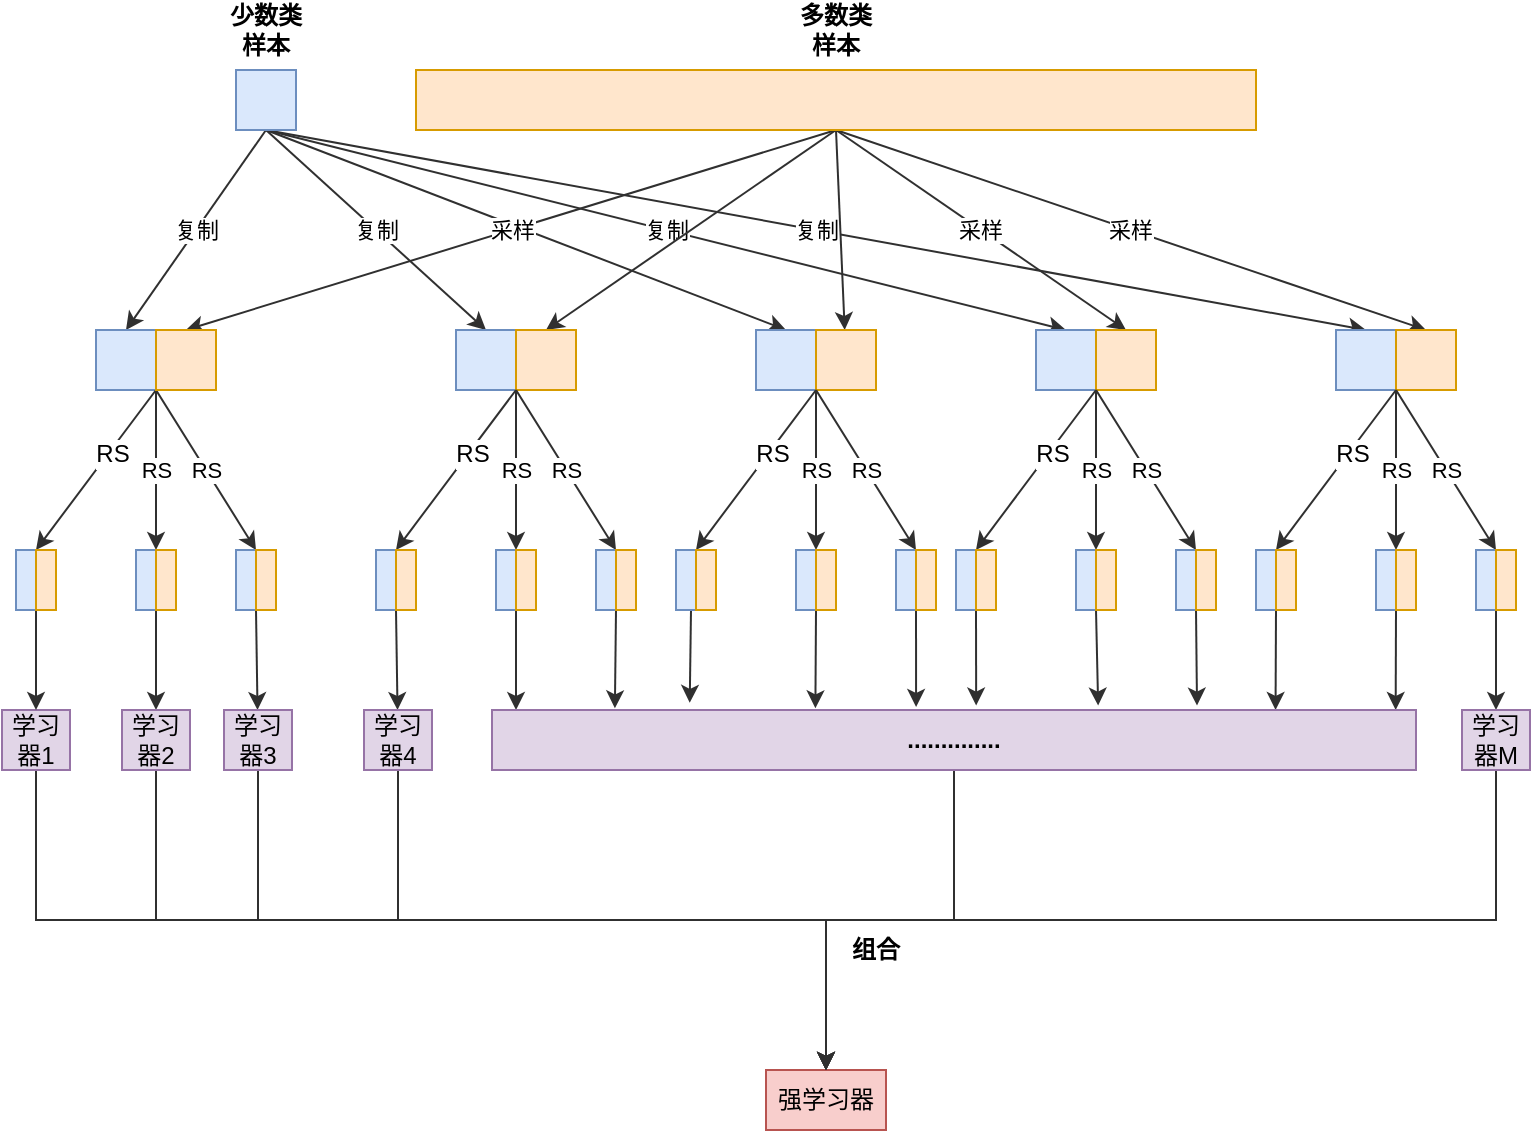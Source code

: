 <mxfile version="12.8.8" type="device"><diagram id="uQ7vKAcgP7keGvirDsCb" name="Page-1"><mxGraphModel dx="1808" dy="526" grid="1" gridSize="10" guides="1" tooltips="1" connect="1" arrows="1" fold="1" page="1" pageScale="1" pageWidth="827" pageHeight="1169" math="0" shadow="0"><root><mxCell id="0"/><mxCell id="1" parent="0"/><mxCell id="NA9mvOVwQHWCzF4gkVzp-16" value="复制" style="edgeStyle=none;rounded=0;orthogonalLoop=1;jettySize=auto;html=1;exitX=0.5;exitY=1;exitDx=0;exitDy=0;entryX=0.5;entryY=0;entryDx=0;entryDy=0;strokeColor=#303030;" edge="1" parent="1" source="NA9mvOVwQHWCzF4gkVzp-1" target="NA9mvOVwQHWCzF4gkVzp-3"><mxGeometry relative="1" as="geometry"/></mxCell><mxCell id="NA9mvOVwQHWCzF4gkVzp-17" value="复制" style="edgeStyle=none;rounded=0;orthogonalLoop=1;jettySize=auto;html=1;exitX=0.5;exitY=1;exitDx=0;exitDy=0;entryX=0.5;entryY=0;entryDx=0;entryDy=0;strokeColor=#303030;" edge="1" parent="1" source="NA9mvOVwQHWCzF4gkVzp-1" target="NA9mvOVwQHWCzF4gkVzp-5"><mxGeometry relative="1" as="geometry"/></mxCell><mxCell id="NA9mvOVwQHWCzF4gkVzp-18" value="" style="edgeStyle=none;rounded=0;orthogonalLoop=1;jettySize=auto;html=1;exitX=0.5;exitY=1;exitDx=0;exitDy=0;entryX=0.5;entryY=0;entryDx=0;entryDy=0;strokeColor=#303030;" edge="1" parent="1" source="NA9mvOVwQHWCzF4gkVzp-1" target="NA9mvOVwQHWCzF4gkVzp-7"><mxGeometry relative="1" as="geometry"/></mxCell><mxCell id="NA9mvOVwQHWCzF4gkVzp-19" value="复制" style="edgeStyle=none;rounded=0;orthogonalLoop=1;jettySize=auto;html=1;exitX=0.5;exitY=1;exitDx=0;exitDy=0;entryX=0.5;entryY=0;entryDx=0;entryDy=0;strokeColor=#303030;" edge="1" parent="1" source="NA9mvOVwQHWCzF4gkVzp-1" target="NA9mvOVwQHWCzF4gkVzp-9"><mxGeometry relative="1" as="geometry"/></mxCell><mxCell id="NA9mvOVwQHWCzF4gkVzp-20" value="复制" style="edgeStyle=none;rounded=0;orthogonalLoop=1;jettySize=auto;html=1;exitX=0.5;exitY=1;exitDx=0;exitDy=0;entryX=0.5;entryY=0;entryDx=0;entryDy=0;strokeColor=#303030;" edge="1" parent="1" source="NA9mvOVwQHWCzF4gkVzp-1" target="NA9mvOVwQHWCzF4gkVzp-11"><mxGeometry relative="1" as="geometry"/></mxCell><mxCell id="NA9mvOVwQHWCzF4gkVzp-1" value="" style="rounded=0;whiteSpace=wrap;html=1;fillColor=#dae8fc;strokeColor=#6c8ebf;" vertex="1" parent="1"><mxGeometry x="110" y="250" width="30" height="30" as="geometry"/></mxCell><mxCell id="NA9mvOVwQHWCzF4gkVzp-22" value="采样" style="edgeStyle=none;rounded=0;orthogonalLoop=1;jettySize=auto;html=1;exitX=0.5;exitY=1;exitDx=0;exitDy=0;entryX=0.5;entryY=0;entryDx=0;entryDy=0;strokeColor=#303030;" edge="1" parent="1" source="NA9mvOVwQHWCzF4gkVzp-2" target="NA9mvOVwQHWCzF4gkVzp-12"><mxGeometry relative="1" as="geometry"/></mxCell><mxCell id="NA9mvOVwQHWCzF4gkVzp-23" value="采样" style="edgeStyle=none;rounded=0;orthogonalLoop=1;jettySize=auto;html=1;exitX=0.5;exitY=1;exitDx=0;exitDy=0;entryX=0.5;entryY=0;entryDx=0;entryDy=0;strokeColor=#303030;" edge="1" parent="1" source="NA9mvOVwQHWCzF4gkVzp-2" target="NA9mvOVwQHWCzF4gkVzp-10"><mxGeometry relative="1" as="geometry"/></mxCell><mxCell id="NA9mvOVwQHWCzF4gkVzp-24" style="edgeStyle=none;rounded=0;orthogonalLoop=1;jettySize=auto;html=1;exitX=0.5;exitY=1;exitDx=0;exitDy=0;strokeColor=#303030;" edge="1" parent="1" source="NA9mvOVwQHWCzF4gkVzp-2" target="NA9mvOVwQHWCzF4gkVzp-8"><mxGeometry relative="1" as="geometry"/></mxCell><mxCell id="NA9mvOVwQHWCzF4gkVzp-25" style="edgeStyle=none;rounded=0;orthogonalLoop=1;jettySize=auto;html=1;exitX=0.5;exitY=1;exitDx=0;exitDy=0;entryX=0.5;entryY=0;entryDx=0;entryDy=0;strokeColor=#303030;" edge="1" parent="1" source="NA9mvOVwQHWCzF4gkVzp-2" target="NA9mvOVwQHWCzF4gkVzp-6"><mxGeometry relative="1" as="geometry"/></mxCell><mxCell id="NA9mvOVwQHWCzF4gkVzp-26" value="采样" style="edgeStyle=none;rounded=0;orthogonalLoop=1;jettySize=auto;html=1;exitX=0.5;exitY=1;exitDx=0;exitDy=0;entryX=0.5;entryY=0;entryDx=0;entryDy=0;strokeColor=#303030;" edge="1" parent="1" source="NA9mvOVwQHWCzF4gkVzp-2" target="NA9mvOVwQHWCzF4gkVzp-4"><mxGeometry relative="1" as="geometry"/></mxCell><mxCell id="NA9mvOVwQHWCzF4gkVzp-2" value="" style="rounded=0;whiteSpace=wrap;html=1;fillColor=#ffe6cc;strokeColor=#d79b00;" vertex="1" parent="1"><mxGeometry x="200" y="250" width="420" height="30" as="geometry"/></mxCell><mxCell id="NA9mvOVwQHWCzF4gkVzp-55" value="RS" style="edgeStyle=none;rounded=0;orthogonalLoop=1;jettySize=auto;html=1;exitX=1;exitY=1;exitDx=0;exitDy=0;entryX=1;entryY=0;entryDx=0;entryDy=0;strokeColor=#303030;" edge="1" parent="1" source="NA9mvOVwQHWCzF4gkVzp-3" target="NA9mvOVwQHWCzF4gkVzp-53"><mxGeometry relative="1" as="geometry"/></mxCell><mxCell id="NA9mvOVwQHWCzF4gkVzp-3" value="" style="rounded=0;whiteSpace=wrap;html=1;fillColor=#dae8fc;strokeColor=#6c8ebf;" vertex="1" parent="1"><mxGeometry x="40" y="380" width="30" height="30" as="geometry"/></mxCell><mxCell id="NA9mvOVwQHWCzF4gkVzp-48" style="rounded=0;orthogonalLoop=1;jettySize=auto;html=1;exitX=0;exitY=1;exitDx=0;exitDy=0;entryX=0;entryY=0;entryDx=0;entryDy=0;strokeColor=#303030;" edge="1" parent="1" source="NA9mvOVwQHWCzF4gkVzp-4" target="NA9mvOVwQHWCzF4gkVzp-47"><mxGeometry relative="1" as="geometry"/></mxCell><mxCell id="NA9mvOVwQHWCzF4gkVzp-49" value="RS" style="text;html=1;align=center;verticalAlign=middle;resizable=0;points=[];labelBackgroundColor=#ffffff;" vertex="1" connectable="0" parent="NA9mvOVwQHWCzF4gkVzp-48"><mxGeometry x="-0.221" y="1" relative="1" as="geometry"><mxPoint as="offset"/></mxGeometry></mxCell><mxCell id="NA9mvOVwQHWCzF4gkVzp-52" value="RS" style="edgeStyle=none;rounded=0;orthogonalLoop=1;jettySize=auto;html=1;exitX=0;exitY=1;exitDx=0;exitDy=0;entryX=0;entryY=0;entryDx=0;entryDy=0;strokeColor=#303030;" edge="1" parent="1" source="NA9mvOVwQHWCzF4gkVzp-4" target="NA9mvOVwQHWCzF4gkVzp-51"><mxGeometry relative="1" as="geometry"/></mxCell><mxCell id="NA9mvOVwQHWCzF4gkVzp-4" value="" style="rounded=0;whiteSpace=wrap;html=1;fillColor=#ffe6cc;strokeColor=#d79b00;" vertex="1" parent="1"><mxGeometry x="70" y="380" width="30" height="30" as="geometry"/></mxCell><mxCell id="NA9mvOVwQHWCzF4gkVzp-5" value="" style="rounded=0;whiteSpace=wrap;html=1;fillColor=#dae8fc;strokeColor=#6c8ebf;" vertex="1" parent="1"><mxGeometry x="220" y="380" width="30" height="30" as="geometry"/></mxCell><mxCell id="NA9mvOVwQHWCzF4gkVzp-6" value="" style="rounded=0;whiteSpace=wrap;html=1;fillColor=#ffe6cc;strokeColor=#d79b00;" vertex="1" parent="1"><mxGeometry x="250" y="380" width="30" height="30" as="geometry"/></mxCell><mxCell id="NA9mvOVwQHWCzF4gkVzp-7" value="" style="rounded=0;whiteSpace=wrap;html=1;fillColor=#dae8fc;strokeColor=#6c8ebf;" vertex="1" parent="1"><mxGeometry x="370" y="380" width="30" height="30" as="geometry"/></mxCell><mxCell id="NA9mvOVwQHWCzF4gkVzp-8" value="" style="rounded=0;whiteSpace=wrap;html=1;fillColor=#ffe6cc;strokeColor=#d79b00;" vertex="1" parent="1"><mxGeometry x="400" y="380" width="30" height="30" as="geometry"/></mxCell><mxCell id="NA9mvOVwQHWCzF4gkVzp-9" value="" style="rounded=0;whiteSpace=wrap;html=1;fillColor=#dae8fc;strokeColor=#6c8ebf;" vertex="1" parent="1"><mxGeometry x="510" y="380" width="30" height="30" as="geometry"/></mxCell><mxCell id="NA9mvOVwQHWCzF4gkVzp-10" value="" style="rounded=0;whiteSpace=wrap;html=1;fillColor=#ffe6cc;strokeColor=#d79b00;" vertex="1" parent="1"><mxGeometry x="540" y="380" width="30" height="30" as="geometry"/></mxCell><mxCell id="NA9mvOVwQHWCzF4gkVzp-11" value="" style="rounded=0;whiteSpace=wrap;html=1;fillColor=#dae8fc;strokeColor=#6c8ebf;" vertex="1" parent="1"><mxGeometry x="660" y="380" width="30" height="30" as="geometry"/></mxCell><mxCell id="NA9mvOVwQHWCzF4gkVzp-12" value="" style="rounded=0;whiteSpace=wrap;html=1;fillColor=#ffe6cc;strokeColor=#d79b00;" vertex="1" parent="1"><mxGeometry x="690" y="380" width="30" height="30" as="geometry"/></mxCell><mxCell id="NA9mvOVwQHWCzF4gkVzp-27" value="少数类样本" style="text;html=1;strokeColor=none;fillColor=none;align=center;verticalAlign=middle;whiteSpace=wrap;rounded=0;fontStyle=1" vertex="1" parent="1"><mxGeometry x="105" y="220" width="40" height="20" as="geometry"/></mxCell><mxCell id="NA9mvOVwQHWCzF4gkVzp-28" value="多数类样本" style="text;html=1;strokeColor=none;fillColor=none;align=center;verticalAlign=middle;whiteSpace=wrap;rounded=0;fontStyle=1" vertex="1" parent="1"><mxGeometry x="390" y="220" width="40" height="20" as="geometry"/></mxCell><mxCell id="NA9mvOVwQHWCzF4gkVzp-128" style="edgeStyle=orthogonalEdgeStyle;rounded=0;orthogonalLoop=1;jettySize=auto;html=1;exitX=0.5;exitY=1;exitDx=0;exitDy=0;entryX=0.5;entryY=0;entryDx=0;entryDy=0;strokeColor=#303030;" edge="1" parent="1" source="NA9mvOVwQHWCzF4gkVzp-29" target="NA9mvOVwQHWCzF4gkVzp-39"><mxGeometry relative="1" as="geometry"/></mxCell><mxCell id="NA9mvOVwQHWCzF4gkVzp-29" value="学习器1" style="rounded=0;whiteSpace=wrap;html=1;fillColor=#e1d5e7;strokeColor=#9673a6;" vertex="1" parent="1"><mxGeometry x="-7" y="570" width="34" height="30" as="geometry"/></mxCell><mxCell id="NA9mvOVwQHWCzF4gkVzp-39" value="强学习器" style="rounded=0;whiteSpace=wrap;html=1;fillColor=#f8cecc;strokeColor=#b85450;" vertex="1" parent="1"><mxGeometry x="375" y="750" width="60" height="30" as="geometry"/></mxCell><mxCell id="NA9mvOVwQHWCzF4gkVzp-45" value="&lt;b&gt;组合&lt;/b&gt;" style="text;html=1;strokeColor=none;fillColor=none;align=center;verticalAlign=middle;whiteSpace=wrap;rounded=0;" vertex="1" parent="1"><mxGeometry x="410" y="680" width="40" height="20" as="geometry"/></mxCell><mxCell id="NA9mvOVwQHWCzF4gkVzp-116" style="edgeStyle=none;rounded=0;orthogonalLoop=1;jettySize=auto;html=1;exitX=1;exitY=1;exitDx=0;exitDy=0;strokeColor=#303030;" edge="1" parent="1" source="NA9mvOVwQHWCzF4gkVzp-46" target="NA9mvOVwQHWCzF4gkVzp-29"><mxGeometry relative="1" as="geometry"/></mxCell><mxCell id="NA9mvOVwQHWCzF4gkVzp-46" value="" style="rounded=0;whiteSpace=wrap;html=1;fillColor=#dae8fc;strokeColor=#6c8ebf;" vertex="1" parent="1"><mxGeometry y="490" width="10" height="30" as="geometry"/></mxCell><mxCell id="NA9mvOVwQHWCzF4gkVzp-47" value="" style="rounded=0;whiteSpace=wrap;html=1;fillColor=#ffe6cc;strokeColor=#d79b00;" vertex="1" parent="1"><mxGeometry x="10" y="490" width="10" height="30" as="geometry"/></mxCell><mxCell id="NA9mvOVwQHWCzF4gkVzp-50" value="" style="rounded=0;whiteSpace=wrap;html=1;fillColor=#dae8fc;strokeColor=#6c8ebf;" vertex="1" parent="1"><mxGeometry x="60" y="490" width="10" height="30" as="geometry"/></mxCell><mxCell id="NA9mvOVwQHWCzF4gkVzp-118" style="edgeStyle=none;rounded=0;orthogonalLoop=1;jettySize=auto;html=1;exitX=0;exitY=1;exitDx=0;exitDy=0;strokeColor=#303030;" edge="1" parent="1" source="NA9mvOVwQHWCzF4gkVzp-51" target="NA9mvOVwQHWCzF4gkVzp-117"><mxGeometry relative="1" as="geometry"/></mxCell><mxCell id="NA9mvOVwQHWCzF4gkVzp-51" value="" style="rounded=0;whiteSpace=wrap;html=1;fillColor=#ffe6cc;strokeColor=#d79b00;" vertex="1" parent="1"><mxGeometry x="70" y="490" width="10" height="30" as="geometry"/></mxCell><mxCell id="NA9mvOVwQHWCzF4gkVzp-120" style="edgeStyle=none;rounded=0;orthogonalLoop=1;jettySize=auto;html=1;exitX=1;exitY=1;exitDx=0;exitDy=0;strokeColor=#303030;" edge="1" parent="1" source="NA9mvOVwQHWCzF4gkVzp-53" target="NA9mvOVwQHWCzF4gkVzp-119"><mxGeometry relative="1" as="geometry"/></mxCell><mxCell id="NA9mvOVwQHWCzF4gkVzp-53" value="" style="rounded=0;whiteSpace=wrap;html=1;fillColor=#dae8fc;strokeColor=#6c8ebf;" vertex="1" parent="1"><mxGeometry x="110" y="490" width="10" height="30" as="geometry"/></mxCell><mxCell id="NA9mvOVwQHWCzF4gkVzp-54" value="" style="rounded=0;whiteSpace=wrap;html=1;fillColor=#ffe6cc;strokeColor=#d79b00;" vertex="1" parent="1"><mxGeometry x="120" y="490" width="10" height="30" as="geometry"/></mxCell><mxCell id="NA9mvOVwQHWCzF4gkVzp-76" value="RS" style="edgeStyle=none;rounded=0;orthogonalLoop=1;jettySize=auto;html=1;exitX=1;exitY=1;exitDx=0;exitDy=0;entryX=1;entryY=0;entryDx=0;entryDy=0;strokeColor=#303030;" edge="1" parent="1" target="NA9mvOVwQHWCzF4gkVzp-84"><mxGeometry relative="1" as="geometry"><mxPoint x="250" y="410.0" as="sourcePoint"/></mxGeometry></mxCell><mxCell id="NA9mvOVwQHWCzF4gkVzp-77" style="rounded=0;orthogonalLoop=1;jettySize=auto;html=1;exitX=0;exitY=1;exitDx=0;exitDy=0;entryX=0;entryY=0;entryDx=0;entryDy=0;strokeColor=#303030;" edge="1" parent="1" target="NA9mvOVwQHWCzF4gkVzp-81"><mxGeometry relative="1" as="geometry"><mxPoint x="250" y="410.0" as="sourcePoint"/></mxGeometry></mxCell><mxCell id="NA9mvOVwQHWCzF4gkVzp-78" value="RS" style="text;html=1;align=center;verticalAlign=middle;resizable=0;points=[];labelBackgroundColor=#ffffff;" vertex="1" connectable="0" parent="NA9mvOVwQHWCzF4gkVzp-77"><mxGeometry x="-0.221" y="1" relative="1" as="geometry"><mxPoint as="offset"/></mxGeometry></mxCell><mxCell id="NA9mvOVwQHWCzF4gkVzp-79" value="RS" style="edgeStyle=none;rounded=0;orthogonalLoop=1;jettySize=auto;html=1;exitX=0;exitY=1;exitDx=0;exitDy=0;entryX=0;entryY=0;entryDx=0;entryDy=0;strokeColor=#303030;" edge="1" parent="1" target="NA9mvOVwQHWCzF4gkVzp-83"><mxGeometry relative="1" as="geometry"><mxPoint x="250" y="410.0" as="sourcePoint"/></mxGeometry></mxCell><mxCell id="NA9mvOVwQHWCzF4gkVzp-80" value="" style="rounded=0;whiteSpace=wrap;html=1;fillColor=#dae8fc;strokeColor=#6c8ebf;" vertex="1" parent="1"><mxGeometry x="180" y="490" width="10" height="30" as="geometry"/></mxCell><mxCell id="NA9mvOVwQHWCzF4gkVzp-123" style="edgeStyle=none;rounded=0;orthogonalLoop=1;jettySize=auto;html=1;exitX=0;exitY=1;exitDx=0;exitDy=0;strokeColor=#303030;" edge="1" parent="1" source="NA9mvOVwQHWCzF4gkVzp-81" target="NA9mvOVwQHWCzF4gkVzp-121"><mxGeometry relative="1" as="geometry"/></mxCell><mxCell id="NA9mvOVwQHWCzF4gkVzp-81" value="" style="rounded=0;whiteSpace=wrap;html=1;fillColor=#ffe6cc;strokeColor=#d79b00;" vertex="1" parent="1"><mxGeometry x="190" y="490" width="10" height="30" as="geometry"/></mxCell><mxCell id="NA9mvOVwQHWCzF4gkVzp-82" value="" style="rounded=0;whiteSpace=wrap;html=1;fillColor=#dae8fc;strokeColor=#6c8ebf;" vertex="1" parent="1"><mxGeometry x="240" y="490" width="10" height="30" as="geometry"/></mxCell><mxCell id="NA9mvOVwQHWCzF4gkVzp-137" style="rounded=0;orthogonalLoop=1;jettySize=auto;html=1;exitX=0;exitY=1;exitDx=0;exitDy=0;entryX=0.026;entryY=0;entryDx=0;entryDy=0;entryPerimeter=0;strokeColor=#303030;" edge="1" parent="1" source="NA9mvOVwQHWCzF4gkVzp-83" target="NA9mvOVwQHWCzF4gkVzp-124"><mxGeometry relative="1" as="geometry"/></mxCell><mxCell id="NA9mvOVwQHWCzF4gkVzp-83" value="" style="rounded=0;whiteSpace=wrap;html=1;fillColor=#ffe6cc;strokeColor=#d79b00;" vertex="1" parent="1"><mxGeometry x="250" y="490" width="10" height="30" as="geometry"/></mxCell><mxCell id="NA9mvOVwQHWCzF4gkVzp-138" style="edgeStyle=none;rounded=0;orthogonalLoop=1;jettySize=auto;html=1;exitX=1;exitY=1;exitDx=0;exitDy=0;entryX=0.133;entryY=-0.028;entryDx=0;entryDy=0;entryPerimeter=0;strokeColor=#303030;" edge="1" parent="1" source="NA9mvOVwQHWCzF4gkVzp-84" target="NA9mvOVwQHWCzF4gkVzp-124"><mxGeometry relative="1" as="geometry"/></mxCell><mxCell id="NA9mvOVwQHWCzF4gkVzp-84" value="" style="rounded=0;whiteSpace=wrap;html=1;fillColor=#dae8fc;strokeColor=#6c8ebf;" vertex="1" parent="1"><mxGeometry x="290" y="490" width="10" height="30" as="geometry"/></mxCell><mxCell id="NA9mvOVwQHWCzF4gkVzp-85" value="" style="rounded=0;whiteSpace=wrap;html=1;fillColor=#ffe6cc;strokeColor=#d79b00;" vertex="1" parent="1"><mxGeometry x="300" y="490" width="10" height="30" as="geometry"/></mxCell><mxCell id="NA9mvOVwQHWCzF4gkVzp-86" value="RS" style="edgeStyle=none;rounded=0;orthogonalLoop=1;jettySize=auto;html=1;exitX=1;exitY=1;exitDx=0;exitDy=0;entryX=1;entryY=0;entryDx=0;entryDy=0;strokeColor=#303030;" edge="1" parent="1" target="NA9mvOVwQHWCzF4gkVzp-94"><mxGeometry relative="1" as="geometry"><mxPoint x="400" y="410.0" as="sourcePoint"/></mxGeometry></mxCell><mxCell id="NA9mvOVwQHWCzF4gkVzp-87" style="rounded=0;orthogonalLoop=1;jettySize=auto;html=1;exitX=0;exitY=1;exitDx=0;exitDy=0;entryX=0;entryY=0;entryDx=0;entryDy=0;strokeColor=#303030;" edge="1" parent="1" target="NA9mvOVwQHWCzF4gkVzp-91"><mxGeometry relative="1" as="geometry"><mxPoint x="400" y="410.0" as="sourcePoint"/></mxGeometry></mxCell><mxCell id="NA9mvOVwQHWCzF4gkVzp-88" value="RS" style="text;html=1;align=center;verticalAlign=middle;resizable=0;points=[];labelBackgroundColor=#ffffff;" vertex="1" connectable="0" parent="NA9mvOVwQHWCzF4gkVzp-87"><mxGeometry x="-0.221" y="1" relative="1" as="geometry"><mxPoint as="offset"/></mxGeometry></mxCell><mxCell id="NA9mvOVwQHWCzF4gkVzp-89" value="RS" style="edgeStyle=none;rounded=0;orthogonalLoop=1;jettySize=auto;html=1;exitX=0;exitY=1;exitDx=0;exitDy=0;entryX=0;entryY=0;entryDx=0;entryDy=0;strokeColor=#303030;" edge="1" parent="1" target="NA9mvOVwQHWCzF4gkVzp-93"><mxGeometry relative="1" as="geometry"><mxPoint x="400" y="410.0" as="sourcePoint"/></mxGeometry></mxCell><mxCell id="NA9mvOVwQHWCzF4gkVzp-139" style="edgeStyle=none;rounded=0;orthogonalLoop=1;jettySize=auto;html=1;exitX=0.75;exitY=1;exitDx=0;exitDy=0;entryX=0.214;entryY=-0.12;entryDx=0;entryDy=0;entryPerimeter=0;strokeColor=#303030;" edge="1" parent="1" source="NA9mvOVwQHWCzF4gkVzp-90" target="NA9mvOVwQHWCzF4gkVzp-124"><mxGeometry relative="1" as="geometry"/></mxCell><mxCell id="NA9mvOVwQHWCzF4gkVzp-90" value="" style="rounded=0;whiteSpace=wrap;html=1;fillColor=#dae8fc;strokeColor=#6c8ebf;" vertex="1" parent="1"><mxGeometry x="330" y="490" width="10" height="30" as="geometry"/></mxCell><mxCell id="NA9mvOVwQHWCzF4gkVzp-91" value="" style="rounded=0;whiteSpace=wrap;html=1;fillColor=#ffe6cc;strokeColor=#d79b00;" vertex="1" parent="1"><mxGeometry x="340" y="490" width="10" height="30" as="geometry"/></mxCell><mxCell id="NA9mvOVwQHWCzF4gkVzp-140" style="edgeStyle=none;rounded=0;orthogonalLoop=1;jettySize=auto;html=1;exitX=1;exitY=1;exitDx=0;exitDy=0;entryX=0.35;entryY=-0.028;entryDx=0;entryDy=0;entryPerimeter=0;strokeColor=#303030;" edge="1" parent="1" source="NA9mvOVwQHWCzF4gkVzp-92" target="NA9mvOVwQHWCzF4gkVzp-124"><mxGeometry relative="1" as="geometry"/></mxCell><mxCell id="NA9mvOVwQHWCzF4gkVzp-92" value="" style="rounded=0;whiteSpace=wrap;html=1;fillColor=#dae8fc;strokeColor=#6c8ebf;" vertex="1" parent="1"><mxGeometry x="390" y="490" width="10" height="30" as="geometry"/></mxCell><mxCell id="NA9mvOVwQHWCzF4gkVzp-93" value="" style="rounded=0;whiteSpace=wrap;html=1;fillColor=#ffe6cc;strokeColor=#d79b00;" vertex="1" parent="1"><mxGeometry x="400" y="490" width="10" height="30" as="geometry"/></mxCell><mxCell id="NA9mvOVwQHWCzF4gkVzp-94" value="" style="rounded=0;whiteSpace=wrap;html=1;fillColor=#dae8fc;strokeColor=#6c8ebf;" vertex="1" parent="1"><mxGeometry x="440" y="490" width="10" height="30" as="geometry"/></mxCell><mxCell id="NA9mvOVwQHWCzF4gkVzp-141" style="edgeStyle=none;rounded=0;orthogonalLoop=1;jettySize=auto;html=1;exitX=0;exitY=1;exitDx=0;exitDy=0;entryX=0.459;entryY=-0.051;entryDx=0;entryDy=0;entryPerimeter=0;strokeColor=#303030;" edge="1" parent="1" source="NA9mvOVwQHWCzF4gkVzp-95" target="NA9mvOVwQHWCzF4gkVzp-124"><mxGeometry relative="1" as="geometry"/></mxCell><mxCell id="NA9mvOVwQHWCzF4gkVzp-95" value="" style="rounded=0;whiteSpace=wrap;html=1;fillColor=#ffe6cc;strokeColor=#d79b00;" vertex="1" parent="1"><mxGeometry x="450" y="490" width="10" height="30" as="geometry"/></mxCell><mxCell id="NA9mvOVwQHWCzF4gkVzp-96" value="RS" style="edgeStyle=none;rounded=0;orthogonalLoop=1;jettySize=auto;html=1;exitX=1;exitY=1;exitDx=0;exitDy=0;entryX=1;entryY=0;entryDx=0;entryDy=0;strokeColor=#303030;" edge="1" parent="1" target="NA9mvOVwQHWCzF4gkVzp-104"><mxGeometry relative="1" as="geometry"><mxPoint x="540" y="410.0" as="sourcePoint"/></mxGeometry></mxCell><mxCell id="NA9mvOVwQHWCzF4gkVzp-97" style="rounded=0;orthogonalLoop=1;jettySize=auto;html=1;exitX=0;exitY=1;exitDx=0;exitDy=0;entryX=0;entryY=0;entryDx=0;entryDy=0;strokeColor=#303030;" edge="1" parent="1" target="NA9mvOVwQHWCzF4gkVzp-101"><mxGeometry relative="1" as="geometry"><mxPoint x="540" y="410.0" as="sourcePoint"/></mxGeometry></mxCell><mxCell id="NA9mvOVwQHWCzF4gkVzp-98" value="RS" style="text;html=1;align=center;verticalAlign=middle;resizable=0;points=[];labelBackgroundColor=#ffffff;" vertex="1" connectable="0" parent="NA9mvOVwQHWCzF4gkVzp-97"><mxGeometry x="-0.221" y="1" relative="1" as="geometry"><mxPoint as="offset"/></mxGeometry></mxCell><mxCell id="NA9mvOVwQHWCzF4gkVzp-99" value="RS" style="edgeStyle=none;rounded=0;orthogonalLoop=1;jettySize=auto;html=1;exitX=0;exitY=1;exitDx=0;exitDy=0;entryX=0;entryY=0;entryDx=0;entryDy=0;strokeColor=#303030;" edge="1" parent="1" target="NA9mvOVwQHWCzF4gkVzp-103"><mxGeometry relative="1" as="geometry"><mxPoint x="540" y="410.0" as="sourcePoint"/></mxGeometry></mxCell><mxCell id="NA9mvOVwQHWCzF4gkVzp-142" style="edgeStyle=none;rounded=0;orthogonalLoop=1;jettySize=auto;html=1;exitX=1;exitY=1;exitDx=0;exitDy=0;entryX=0.524;entryY=-0.074;entryDx=0;entryDy=0;entryPerimeter=0;strokeColor=#303030;" edge="1" parent="1" source="NA9mvOVwQHWCzF4gkVzp-100" target="NA9mvOVwQHWCzF4gkVzp-124"><mxGeometry relative="1" as="geometry"/></mxCell><mxCell id="NA9mvOVwQHWCzF4gkVzp-100" value="" style="rounded=0;whiteSpace=wrap;html=1;fillColor=#dae8fc;strokeColor=#6c8ebf;" vertex="1" parent="1"><mxGeometry x="470" y="490" width="10" height="30" as="geometry"/></mxCell><mxCell id="NA9mvOVwQHWCzF4gkVzp-101" value="" style="rounded=0;whiteSpace=wrap;html=1;fillColor=#ffe6cc;strokeColor=#d79b00;" vertex="1" parent="1"><mxGeometry x="480" y="490" width="10" height="30" as="geometry"/></mxCell><mxCell id="NA9mvOVwQHWCzF4gkVzp-143" style="edgeStyle=none;rounded=0;orthogonalLoop=1;jettySize=auto;html=1;exitX=1;exitY=1;exitDx=0;exitDy=0;strokeColor=#303030;entryX=0.656;entryY=-0.074;entryDx=0;entryDy=0;entryPerimeter=0;" edge="1" parent="1" source="NA9mvOVwQHWCzF4gkVzp-102" target="NA9mvOVwQHWCzF4gkVzp-124"><mxGeometry relative="1" as="geometry"><mxPoint x="540.276" y="560" as="targetPoint"/></mxGeometry></mxCell><mxCell id="NA9mvOVwQHWCzF4gkVzp-102" value="" style="rounded=0;whiteSpace=wrap;html=1;fillColor=#dae8fc;strokeColor=#6c8ebf;" vertex="1" parent="1"><mxGeometry x="530" y="490" width="10" height="30" as="geometry"/></mxCell><mxCell id="NA9mvOVwQHWCzF4gkVzp-103" value="" style="rounded=0;whiteSpace=wrap;html=1;fillColor=#ffe6cc;strokeColor=#d79b00;" vertex="1" parent="1"><mxGeometry x="540" y="490" width="10" height="30" as="geometry"/></mxCell><mxCell id="NA9mvOVwQHWCzF4gkVzp-144" style="edgeStyle=none;rounded=0;orthogonalLoop=1;jettySize=auto;html=1;exitX=1;exitY=1;exitDx=0;exitDy=0;entryX=0.763;entryY=-0.074;entryDx=0;entryDy=0;entryPerimeter=0;strokeColor=#303030;" edge="1" parent="1" source="NA9mvOVwQHWCzF4gkVzp-104" target="NA9mvOVwQHWCzF4gkVzp-124"><mxGeometry relative="1" as="geometry"/></mxCell><mxCell id="NA9mvOVwQHWCzF4gkVzp-104" value="" style="rounded=0;whiteSpace=wrap;html=1;fillColor=#dae8fc;strokeColor=#6c8ebf;" vertex="1" parent="1"><mxGeometry x="580" y="490" width="10" height="30" as="geometry"/></mxCell><mxCell id="NA9mvOVwQHWCzF4gkVzp-105" value="" style="rounded=0;whiteSpace=wrap;html=1;fillColor=#ffe6cc;strokeColor=#d79b00;" vertex="1" parent="1"><mxGeometry x="590" y="490" width="10" height="30" as="geometry"/></mxCell><mxCell id="NA9mvOVwQHWCzF4gkVzp-106" value="RS" style="edgeStyle=none;rounded=0;orthogonalLoop=1;jettySize=auto;html=1;exitX=1;exitY=1;exitDx=0;exitDy=0;entryX=1;entryY=0;entryDx=0;entryDy=0;strokeColor=#303030;" edge="1" parent="1" target="NA9mvOVwQHWCzF4gkVzp-114"><mxGeometry relative="1" as="geometry"><mxPoint x="690" y="410.0" as="sourcePoint"/></mxGeometry></mxCell><mxCell id="NA9mvOVwQHWCzF4gkVzp-107" style="rounded=0;orthogonalLoop=1;jettySize=auto;html=1;exitX=0;exitY=1;exitDx=0;exitDy=0;entryX=0;entryY=0;entryDx=0;entryDy=0;strokeColor=#303030;" edge="1" parent="1" target="NA9mvOVwQHWCzF4gkVzp-111"><mxGeometry relative="1" as="geometry"><mxPoint x="690" y="410.0" as="sourcePoint"/></mxGeometry></mxCell><mxCell id="NA9mvOVwQHWCzF4gkVzp-108" value="RS" style="text;html=1;align=center;verticalAlign=middle;resizable=0;points=[];labelBackgroundColor=#ffffff;" vertex="1" connectable="0" parent="NA9mvOVwQHWCzF4gkVzp-107"><mxGeometry x="-0.221" y="1" relative="1" as="geometry"><mxPoint as="offset"/></mxGeometry></mxCell><mxCell id="NA9mvOVwQHWCzF4gkVzp-109" value="RS" style="edgeStyle=none;rounded=0;orthogonalLoop=1;jettySize=auto;html=1;exitX=0;exitY=1;exitDx=0;exitDy=0;entryX=0;entryY=0;entryDx=0;entryDy=0;strokeColor=#303030;" edge="1" parent="1" target="NA9mvOVwQHWCzF4gkVzp-113"><mxGeometry relative="1" as="geometry"><mxPoint x="690" y="410.0" as="sourcePoint"/></mxGeometry></mxCell><mxCell id="NA9mvOVwQHWCzF4gkVzp-110" value="" style="rounded=0;whiteSpace=wrap;html=1;fillColor=#dae8fc;strokeColor=#6c8ebf;" vertex="1" parent="1"><mxGeometry x="620" y="490" width="10" height="30" as="geometry"/></mxCell><mxCell id="NA9mvOVwQHWCzF4gkVzp-145" style="edgeStyle=none;rounded=0;orthogonalLoop=1;jettySize=auto;html=1;exitX=0;exitY=1;exitDx=0;exitDy=0;entryX=0.848;entryY=0;entryDx=0;entryDy=0;entryPerimeter=0;strokeColor=#303030;" edge="1" parent="1" source="NA9mvOVwQHWCzF4gkVzp-111" target="NA9mvOVwQHWCzF4gkVzp-124"><mxGeometry relative="1" as="geometry"/></mxCell><mxCell id="NA9mvOVwQHWCzF4gkVzp-111" value="" style="rounded=0;whiteSpace=wrap;html=1;fillColor=#ffe6cc;strokeColor=#d79b00;" vertex="1" parent="1"><mxGeometry x="630" y="490" width="10" height="30" as="geometry"/></mxCell><mxCell id="NA9mvOVwQHWCzF4gkVzp-112" value="" style="rounded=0;whiteSpace=wrap;html=1;fillColor=#dae8fc;strokeColor=#6c8ebf;" vertex="1" parent="1"><mxGeometry x="680" y="490" width="10" height="30" as="geometry"/></mxCell><mxCell id="NA9mvOVwQHWCzF4gkVzp-147" style="edgeStyle=none;rounded=0;orthogonalLoop=1;jettySize=auto;html=1;exitX=0;exitY=1;exitDx=0;exitDy=0;entryX=0.978;entryY=0;entryDx=0;entryDy=0;entryPerimeter=0;strokeColor=#303030;" edge="1" parent="1" source="NA9mvOVwQHWCzF4gkVzp-113" target="NA9mvOVwQHWCzF4gkVzp-124"><mxGeometry relative="1" as="geometry"/></mxCell><mxCell id="NA9mvOVwQHWCzF4gkVzp-113" value="" style="rounded=0;whiteSpace=wrap;html=1;fillColor=#ffe6cc;strokeColor=#d79b00;" vertex="1" parent="1"><mxGeometry x="690" y="490" width="10" height="30" as="geometry"/></mxCell><mxCell id="NA9mvOVwQHWCzF4gkVzp-126" style="edgeStyle=none;rounded=0;orthogonalLoop=1;jettySize=auto;html=1;exitX=1;exitY=1;exitDx=0;exitDy=0;entryX=0.5;entryY=0;entryDx=0;entryDy=0;strokeColor=#303030;" edge="1" parent="1" source="NA9mvOVwQHWCzF4gkVzp-114" target="NA9mvOVwQHWCzF4gkVzp-125"><mxGeometry relative="1" as="geometry"/></mxCell><mxCell id="NA9mvOVwQHWCzF4gkVzp-114" value="" style="rounded=0;whiteSpace=wrap;html=1;fillColor=#dae8fc;strokeColor=#6c8ebf;" vertex="1" parent="1"><mxGeometry x="730" y="490" width="10" height="30" as="geometry"/></mxCell><mxCell id="NA9mvOVwQHWCzF4gkVzp-115" value="" style="rounded=0;whiteSpace=wrap;html=1;fillColor=#ffe6cc;strokeColor=#d79b00;" vertex="1" parent="1"><mxGeometry x="740" y="490" width="10" height="30" as="geometry"/></mxCell><mxCell id="NA9mvOVwQHWCzF4gkVzp-129" style="edgeStyle=orthogonalEdgeStyle;rounded=0;orthogonalLoop=1;jettySize=auto;html=1;exitX=0.5;exitY=1;exitDx=0;exitDy=0;strokeColor=#303030;" edge="1" parent="1" source="NA9mvOVwQHWCzF4gkVzp-117" target="NA9mvOVwQHWCzF4gkVzp-39"><mxGeometry relative="1" as="geometry"/></mxCell><mxCell id="NA9mvOVwQHWCzF4gkVzp-117" value="学习器2" style="rounded=0;whiteSpace=wrap;html=1;fillColor=#e1d5e7;strokeColor=#9673a6;" vertex="1" parent="1"><mxGeometry x="53" y="570" width="34" height="30" as="geometry"/></mxCell><mxCell id="NA9mvOVwQHWCzF4gkVzp-132" style="edgeStyle=orthogonalEdgeStyle;rounded=0;orthogonalLoop=1;jettySize=auto;html=1;exitX=0.5;exitY=1;exitDx=0;exitDy=0;strokeColor=#303030;" edge="1" parent="1" source="NA9mvOVwQHWCzF4gkVzp-119" target="NA9mvOVwQHWCzF4gkVzp-39"><mxGeometry relative="1" as="geometry"/></mxCell><mxCell id="NA9mvOVwQHWCzF4gkVzp-119" value="学习器3" style="rounded=0;whiteSpace=wrap;html=1;fillColor=#e1d5e7;strokeColor=#9673a6;" vertex="1" parent="1"><mxGeometry x="104" y="570" width="34" height="30" as="geometry"/></mxCell><mxCell id="NA9mvOVwQHWCzF4gkVzp-133" style="edgeStyle=orthogonalEdgeStyle;rounded=0;orthogonalLoop=1;jettySize=auto;html=1;exitX=0.5;exitY=1;exitDx=0;exitDy=0;strokeColor=#303030;" edge="1" parent="1" source="NA9mvOVwQHWCzF4gkVzp-121" target="NA9mvOVwQHWCzF4gkVzp-39"><mxGeometry relative="1" as="geometry"/></mxCell><mxCell id="NA9mvOVwQHWCzF4gkVzp-121" value="学习器4" style="rounded=0;whiteSpace=wrap;html=1;fillColor=#e1d5e7;strokeColor=#9673a6;" vertex="1" parent="1"><mxGeometry x="174" y="570" width="34" height="30" as="geometry"/></mxCell><mxCell id="NA9mvOVwQHWCzF4gkVzp-134" style="edgeStyle=orthogonalEdgeStyle;rounded=0;orthogonalLoop=1;jettySize=auto;html=1;exitX=0.5;exitY=1;exitDx=0;exitDy=0;strokeColor=#303030;" edge="1" parent="1" source="NA9mvOVwQHWCzF4gkVzp-124" target="NA9mvOVwQHWCzF4gkVzp-39"><mxGeometry relative="1" as="geometry"/></mxCell><mxCell id="NA9mvOVwQHWCzF4gkVzp-124" value="&lt;b&gt;..............&lt;/b&gt;" style="rounded=0;whiteSpace=wrap;html=1;fillColor=#e1d5e7;strokeColor=#9673a6;" vertex="1" parent="1"><mxGeometry x="238" y="570" width="462" height="30" as="geometry"/></mxCell><mxCell id="NA9mvOVwQHWCzF4gkVzp-135" style="edgeStyle=orthogonalEdgeStyle;rounded=0;orthogonalLoop=1;jettySize=auto;html=1;exitX=0.5;exitY=1;exitDx=0;exitDy=0;entryX=0.5;entryY=0;entryDx=0;entryDy=0;strokeColor=#303030;" edge="1" parent="1" source="NA9mvOVwQHWCzF4gkVzp-125" target="NA9mvOVwQHWCzF4gkVzp-39"><mxGeometry relative="1" as="geometry"/></mxCell><mxCell id="NA9mvOVwQHWCzF4gkVzp-125" value="学习器M" style="rounded=0;whiteSpace=wrap;html=1;fillColor=#e1d5e7;strokeColor=#9673a6;" vertex="1" parent="1"><mxGeometry x="723" y="570" width="34" height="30" as="geometry"/></mxCell></root></mxGraphModel></diagram></mxfile>